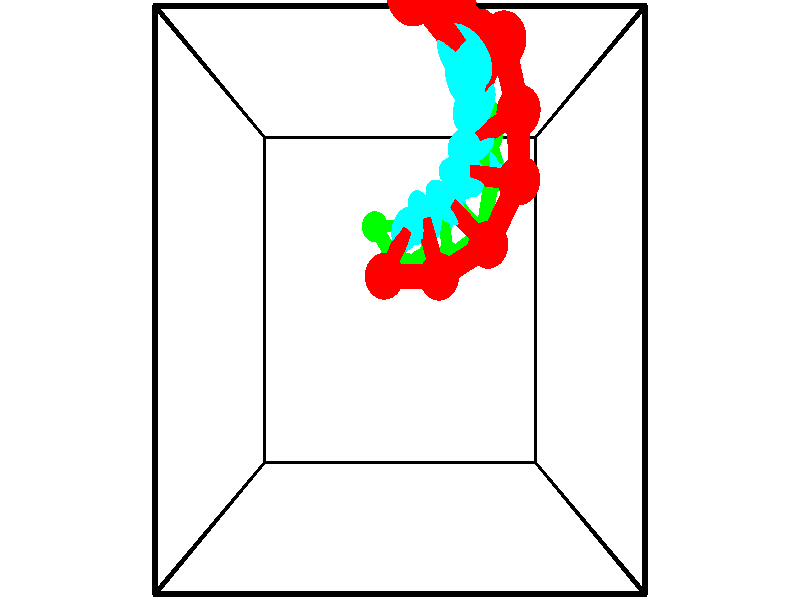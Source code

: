 // switches for output
#declare DRAW_BASES = 1; // possible values are 0, 1; only relevant for DNA ribbons
#declare DRAW_BASES_TYPE = 3; // possible values are 1, 2, 3; only relevant for DNA ribbons
#declare DRAW_FOG = 0; // set to 1 to enable fog

#include "colors.inc"

#include "transforms.inc"
background { rgb <1, 1, 1>}

#default {
   normal{
       ripples 0.25
       frequency 0.20
       turbulence 0.2
       lambda 5
   }
	finish {
		phong 0.1
		phong_size 40.
	}
}

// original window dimensions: 1024x640


// camera settings

camera {
	sky <-0, 1, 0>
	up <-0, 1, 0>
	right 1.6 * <1, 0, 0>
	location <2.5, 2.5, 11.1562>
	look_at <2.5, 2.5, 2.5>
	direction <0, 0, -8.6562>
	angle 67.0682
}


# declare cpy_camera_pos = <2.5, 2.5, 11.1562>;
# if (DRAW_FOG = 1)
fog {
	fog_type 2
	up vnormalize(cpy_camera_pos)
	color rgbt<1,1,1,0.3>
	distance 1e-5
	fog_alt 3e-3
	fog_offset 4
}
# end


// LIGHTS

# declare lum = 6;
global_settings {
	ambient_light rgb lum * <0.05, 0.05, 0.05>
	max_trace_level 15
}# declare cpy_direct_light_amount = 0.25;
light_source
{	1000 * <-1, -1, 1>,
	rgb lum * cpy_direct_light_amount
	parallel
}

light_source
{	1000 * <1, 1, -1>,
	rgb lum * cpy_direct_light_amount
	parallel
}

// strand 0

// nucleotide -1

// particle -1
sphere {
	<2.299926, 2.753954, 3.417787> 0.250000
	pigment { color rgbt <1,0,0,0> }
	no_shadow
}
cylinder {
	<2.463423, 3.062008, 3.221901>,  <2.561521, 3.246840, 3.104369>, 0.100000
	pigment { color rgbt <1,0,0,0> }
	no_shadow
}
cylinder {
	<2.463423, 3.062008, 3.221901>,  <2.299926, 2.753954, 3.417787>, 0.100000
	pigment { color rgbt <1,0,0,0> }
	no_shadow
}

// particle -1
sphere {
	<2.463423, 3.062008, 3.221901> 0.100000
	pigment { color rgbt <1,0,0,0> }
	no_shadow
}
sphere {
	0, 1
	scale<0.080000,0.200000,0.300000>
	matrix <0.486550, 0.270093, 0.830854,
		0.772139, -0.577877, -0.264310,
		0.408743, 0.770135, -0.489716,
		2.586046, 3.293048, 3.074986>
	pigment { color rgbt <0,1,1,0> }
	no_shadow
}
cylinder {
	<2.994591, 2.743680, 3.527579>,  <2.299926, 2.753954, 3.417787>, 0.130000
	pigment { color rgbt <1,0,0,0> }
	no_shadow
}

// nucleotide -1

// particle -1
sphere {
	<2.994591, 2.743680, 3.527579> 0.250000
	pigment { color rgbt <1,0,0,0> }
	no_shadow
}
cylinder {
	<2.876760, 3.118851, 3.454346>,  <2.806061, 3.343953, 3.410406>, 0.100000
	pigment { color rgbt <1,0,0,0> }
	no_shadow
}
cylinder {
	<2.876760, 3.118851, 3.454346>,  <2.994591, 2.743680, 3.527579>, 0.100000
	pigment { color rgbt <1,0,0,0> }
	no_shadow
}

// particle -1
sphere {
	<2.876760, 3.118851, 3.454346> 0.100000
	pigment { color rgbt <1,0,0,0> }
	no_shadow
}
sphere {
	0, 1
	scale<0.080000,0.200000,0.300000>
	matrix <0.471397, 0.309273, 0.825915,
		0.831269, 0.156992, -0.533240,
		-0.294579, 0.937925, -0.183084,
		2.788386, 3.400228, 3.399420>
	pigment { color rgbt <0,1,1,0> }
	no_shadow
}
cylinder {
	<3.611382, 3.079137, 3.540804>,  <2.994591, 2.743680, 3.527579>, 0.130000
	pigment { color rgbt <1,0,0,0> }
	no_shadow
}

// nucleotide -1

// particle -1
sphere {
	<3.611382, 3.079137, 3.540804> 0.250000
	pigment { color rgbt <1,0,0,0> }
	no_shadow
}
cylinder {
	<3.302966, 3.325804, 3.604324>,  <3.117916, 3.473804, 3.642436>, 0.100000
	pigment { color rgbt <1,0,0,0> }
	no_shadow
}
cylinder {
	<3.302966, 3.325804, 3.604324>,  <3.611382, 3.079137, 3.540804>, 0.100000
	pigment { color rgbt <1,0,0,0> }
	no_shadow
}

// particle -1
sphere {
	<3.302966, 3.325804, 3.604324> 0.100000
	pigment { color rgbt <1,0,0,0> }
	no_shadow
}
sphere {
	0, 1
	scale<0.080000,0.200000,0.300000>
	matrix <0.409448, 0.289117, 0.865311,
		0.487698, 0.732210, -0.475414,
		-0.771041, 0.616668, 0.158800,
		3.071654, 3.510804, 3.651964>
	pigment { color rgbt <0,1,1,0> }
	no_shadow
}
cylinder {
	<3.939412, 3.705673, 3.857000>,  <3.611382, 3.079137, 3.540804>, 0.130000
	pigment { color rgbt <1,0,0,0> }
	no_shadow
}

// nucleotide -1

// particle -1
sphere {
	<3.939412, 3.705673, 3.857000> 0.250000
	pigment { color rgbt <1,0,0,0> }
	no_shadow
}
cylinder {
	<3.546025, 3.731977, 3.924492>,  <3.309993, 3.747760, 3.964987>, 0.100000
	pigment { color rgbt <1,0,0,0> }
	no_shadow
}
cylinder {
	<3.546025, 3.731977, 3.924492>,  <3.939412, 3.705673, 3.857000>, 0.100000
	pigment { color rgbt <1,0,0,0> }
	no_shadow
}

// particle -1
sphere {
	<3.546025, 3.731977, 3.924492> 0.100000
	pigment { color rgbt <1,0,0,0> }
	no_shadow
}
sphere {
	0, 1
	scale<0.080000,0.200000,0.300000>
	matrix <0.180612, 0.288424, 0.940314,
		0.013170, 0.955242, -0.295532,
		-0.983466, 0.065761, 0.168730,
		3.250985, 3.751706, 3.975111>
	pigment { color rgbt <0,1,1,0> }
	no_shadow
}
cylinder {
	<3.868004, 4.317092, 4.182662>,  <3.939412, 3.705673, 3.857000>, 0.130000
	pigment { color rgbt <1,0,0,0> }
	no_shadow
}

// nucleotide -1

// particle -1
sphere {
	<3.868004, 4.317092, 4.182662> 0.250000
	pigment { color rgbt <1,0,0,0> }
	no_shadow
}
cylinder {
	<3.542674, 4.116035, 4.299866>,  <3.347476, 3.995402, 4.370188>, 0.100000
	pigment { color rgbt <1,0,0,0> }
	no_shadow
}
cylinder {
	<3.542674, 4.116035, 4.299866>,  <3.868004, 4.317092, 4.182662>, 0.100000
	pigment { color rgbt <1,0,0,0> }
	no_shadow
}

// particle -1
sphere {
	<3.542674, 4.116035, 4.299866> 0.100000
	pigment { color rgbt <1,0,0,0> }
	no_shadow
}
sphere {
	0, 1
	scale<0.080000,0.200000,0.300000>
	matrix <0.107302, 0.365392, 0.924649,
		-0.571830, 0.783480, -0.243248,
		-0.813325, -0.502641, 0.293011,
		3.298677, 3.965243, 4.387769>
	pigment { color rgbt <0,1,1,0> }
	no_shadow
}
cylinder {
	<3.602668, 4.821879, 4.675539>,  <3.868004, 4.317092, 4.182662>, 0.130000
	pigment { color rgbt <1,0,0,0> }
	no_shadow
}

// nucleotide -1

// particle -1
sphere {
	<3.602668, 4.821879, 4.675539> 0.250000
	pigment { color rgbt <1,0,0,0> }
	no_shadow
}
cylinder {
	<3.418279, 4.475874, 4.754791>,  <3.307645, 4.268270, 4.802342>, 0.100000
	pigment { color rgbt <1,0,0,0> }
	no_shadow
}
cylinder {
	<3.418279, 4.475874, 4.754791>,  <3.602668, 4.821879, 4.675539>, 0.100000
	pigment { color rgbt <1,0,0,0> }
	no_shadow
}

// particle -1
sphere {
	<3.418279, 4.475874, 4.754791> 0.100000
	pigment { color rgbt <1,0,0,0> }
	no_shadow
}
sphere {
	0, 1
	scale<0.080000,0.200000,0.300000>
	matrix <-0.091402, 0.268359, 0.958973,
		-0.882695, 0.423950, -0.202770,
		-0.460972, -0.865014, 0.198129,
		3.279987, 4.216370, 4.814230>
	pigment { color rgbt <0,1,1,0> }
	no_shadow
}
cylinder {
	<3.019963, 5.011117, 5.039060>,  <3.602668, 4.821879, 4.675539>, 0.130000
	pigment { color rgbt <1,0,0,0> }
	no_shadow
}

// nucleotide -1

// particle -1
sphere {
	<3.019963, 5.011117, 5.039060> 0.250000
	pigment { color rgbt <1,0,0,0> }
	no_shadow
}
cylinder {
	<3.090856, 4.629013, 5.133774>,  <3.133391, 4.399751, 5.190602>, 0.100000
	pigment { color rgbt <1,0,0,0> }
	no_shadow
}
cylinder {
	<3.090856, 4.629013, 5.133774>,  <3.019963, 5.011117, 5.039060>, 0.100000
	pigment { color rgbt <1,0,0,0> }
	no_shadow
}

// particle -1
sphere {
	<3.090856, 4.629013, 5.133774> 0.100000
	pigment { color rgbt <1,0,0,0> }
	no_shadow
}
sphere {
	0, 1
	scale<0.080000,0.200000,0.300000>
	matrix <0.135912, 0.262046, 0.955437,
		-0.974740, -0.137151, 0.176274,
		0.177231, -0.955260, 0.236786,
		3.144025, 4.342435, 5.204810>
	pigment { color rgbt <0,1,1,0> }
	no_shadow
}
cylinder {
	<2.620705, 4.870600, 5.589067>,  <3.019963, 5.011117, 5.039060>, 0.130000
	pigment { color rgbt <1,0,0,0> }
	no_shadow
}

// nucleotide -1

// particle -1
sphere {
	<2.620705, 4.870600, 5.589067> 0.250000
	pigment { color rgbt <1,0,0,0> }
	no_shadow
}
cylinder {
	<2.888783, 4.575539, 5.621819>,  <3.049631, 4.398502, 5.641469>, 0.100000
	pigment { color rgbt <1,0,0,0> }
	no_shadow
}
cylinder {
	<2.888783, 4.575539, 5.621819>,  <2.620705, 4.870600, 5.589067>, 0.100000
	pigment { color rgbt <1,0,0,0> }
	no_shadow
}

// particle -1
sphere {
	<2.888783, 4.575539, 5.621819> 0.100000
	pigment { color rgbt <1,0,0,0> }
	no_shadow
}
sphere {
	0, 1
	scale<0.080000,0.200000,0.300000>
	matrix <-0.011246, 0.100216, 0.994902,
		-0.742098, -0.667701, 0.058869,
		0.670197, -0.737653, 0.081879,
		3.089843, 4.354243, 5.646382>
	pigment { color rgbt <0,1,1,0> }
	no_shadow
}
// strand 1

// nucleotide -1

// particle -1
sphere {
	<3.813263, 4.858104, 1.785318> 0.250000
	pigment { color rgbt <0,1,0,0> }
	no_shadow
}
cylinder {
	<3.950439, 4.493763, 1.693459>,  <4.032745, 4.275158, 1.638343>, 0.100000
	pigment { color rgbt <0,1,0,0> }
	no_shadow
}
cylinder {
	<3.950439, 4.493763, 1.693459>,  <3.813263, 4.858104, 1.785318>, 0.100000
	pigment { color rgbt <0,1,0,0> }
	no_shadow
}

// particle -1
sphere {
	<3.950439, 4.493763, 1.693459> 0.100000
	pigment { color rgbt <0,1,0,0> }
	no_shadow
}
sphere {
	0, 1
	scale<0.080000,0.200000,0.300000>
	matrix <-0.781339, -0.140887, -0.607996,
		0.521441, 0.387941, -0.760001,
		0.342941, -0.910853, -0.229649,
		4.053322, 4.220507, 1.624564>
	pigment { color rgbt <0,1,1,0> }
	no_shadow
}
cylinder {
	<3.957005, 4.768953, 1.100483>,  <3.813263, 4.858104, 1.785318>, 0.130000
	pigment { color rgbt <0,1,0,0> }
	no_shadow
}

// nucleotide -1

// particle -1
sphere {
	<3.957005, 4.768953, 1.100483> 0.250000
	pigment { color rgbt <0,1,0,0> }
	no_shadow
}
cylinder {
	<3.829123, 4.422199, 1.253479>,  <3.752393, 4.214147, 1.345277>, 0.100000
	pigment { color rgbt <0,1,0,0> }
	no_shadow
}
cylinder {
	<3.829123, 4.422199, 1.253479>,  <3.957005, 4.768953, 1.100483>, 0.100000
	pigment { color rgbt <0,1,0,0> }
	no_shadow
}

// particle -1
sphere {
	<3.829123, 4.422199, 1.253479> 0.100000
	pigment { color rgbt <0,1,0,0> }
	no_shadow
}
sphere {
	0, 1
	scale<0.080000,0.200000,0.300000>
	matrix <-0.661007, -0.085167, -0.745531,
		0.678865, -0.491180, -0.545788,
		-0.319707, -0.866885, 0.382490,
		3.733211, 4.162134, 1.368226>
	pigment { color rgbt <0,1,1,0> }
	no_shadow
}
cylinder {
	<4.109304, 4.304183, 0.607363>,  <3.957005, 4.768953, 1.100483>, 0.130000
	pigment { color rgbt <0,1,0,0> }
	no_shadow
}

// nucleotide -1

// particle -1
sphere {
	<4.109304, 4.304183, 0.607363> 0.250000
	pigment { color rgbt <0,1,0,0> }
	no_shadow
}
cylinder {
	<3.792828, 4.185890, 0.821487>,  <3.602942, 4.114915, 0.949962>, 0.100000
	pigment { color rgbt <0,1,0,0> }
	no_shadow
}
cylinder {
	<3.792828, 4.185890, 0.821487>,  <4.109304, 4.304183, 0.607363>, 0.100000
	pigment { color rgbt <0,1,0,0> }
	no_shadow
}

// particle -1
sphere {
	<3.792828, 4.185890, 0.821487> 0.100000
	pigment { color rgbt <0,1,0,0> }
	no_shadow
}
sphere {
	0, 1
	scale<0.080000,0.200000,0.300000>
	matrix <-0.447189, -0.317331, -0.836255,
		0.417178, -0.901024, 0.118821,
		-0.791191, -0.295731, 0.535312,
		3.555470, 4.097171, 0.982081>
	pigment { color rgbt <0,1,1,0> }
	no_shadow
}
cylinder {
	<3.959055, 3.479682, 0.581150>,  <4.109304, 4.304183, 0.607363>, 0.130000
	pigment { color rgbt <0,1,0,0> }
	no_shadow
}

// nucleotide -1

// particle -1
sphere {
	<3.959055, 3.479682, 0.581150> 0.250000
	pigment { color rgbt <0,1,0,0> }
	no_shadow
}
cylinder {
	<3.659510, 3.741276, 0.624062>,  <3.479783, 3.898232, 0.649808>, 0.100000
	pigment { color rgbt <0,1,0,0> }
	no_shadow
}
cylinder {
	<3.659510, 3.741276, 0.624062>,  <3.959055, 3.479682, 0.581150>, 0.100000
	pigment { color rgbt <0,1,0,0> }
	no_shadow
}

// particle -1
sphere {
	<3.659510, 3.741276, 0.624062> 0.100000
	pigment { color rgbt <0,1,0,0> }
	no_shadow
}
sphere {
	0, 1
	scale<0.080000,0.200000,0.300000>
	matrix <-0.413261, -0.334269, -0.847041,
		-0.518094, -0.678650, 0.520588,
		-0.748861, 0.653986, 0.107277,
		3.434851, 3.937471, 0.656245>
	pigment { color rgbt <0,1,1,0> }
	no_shadow
}
cylinder {
	<3.363461, 3.096766, 0.533929>,  <3.959055, 3.479682, 0.581150>, 0.130000
	pigment { color rgbt <0,1,0,0> }
	no_shadow
}

// nucleotide -1

// particle -1
sphere {
	<3.363461, 3.096766, 0.533929> 0.250000
	pigment { color rgbt <0,1,0,0> }
	no_shadow
}
cylinder {
	<3.310806, 3.477505, 0.423180>,  <3.279213, 3.705948, 0.356730>, 0.100000
	pigment { color rgbt <0,1,0,0> }
	no_shadow
}
cylinder {
	<3.310806, 3.477505, 0.423180>,  <3.363461, 3.096766, 0.533929>, 0.100000
	pigment { color rgbt <0,1,0,0> }
	no_shadow
}

// particle -1
sphere {
	<3.310806, 3.477505, 0.423180> 0.100000
	pigment { color rgbt <0,1,0,0> }
	no_shadow
}
sphere {
	0, 1
	scale<0.080000,0.200000,0.300000>
	matrix <-0.362975, -0.306190, -0.880055,
		-0.922454, -0.015350, 0.385803,
		-0.131638, 0.951847, -0.276874,
		3.271315, 3.763059, 0.340117>
	pigment { color rgbt <0,1,1,0> }
	no_shadow
}
cylinder {
	<2.892215, 3.025727, 0.144675>,  <3.363461, 3.096766, 0.533929>, 0.130000
	pigment { color rgbt <0,1,0,0> }
	no_shadow
}

// nucleotide -1

// particle -1
sphere {
	<2.892215, 3.025727, 0.144675> 0.250000
	pigment { color rgbt <0,1,0,0> }
	no_shadow
}
cylinder {
	<3.008083, 3.395374, 0.044998>,  <3.077604, 3.617163, -0.014808>, 0.100000
	pigment { color rgbt <0,1,0,0> }
	no_shadow
}
cylinder {
	<3.008083, 3.395374, 0.044998>,  <2.892215, 3.025727, 0.144675>, 0.100000
	pigment { color rgbt <0,1,0,0> }
	no_shadow
}

// particle -1
sphere {
	<3.008083, 3.395374, 0.044998> 0.100000
	pigment { color rgbt <0,1,0,0> }
	no_shadow
}
sphere {
	0, 1
	scale<0.080000,0.200000,0.300000>
	matrix <-0.282933, -0.166043, -0.944658,
		-0.914353, 0.344143, 0.213366,
		0.289670, 0.924119, -0.249191,
		3.094984, 3.672610, -0.029759>
	pigment { color rgbt <0,1,1,0> }
	no_shadow
}
cylinder {
	<2.374547, 3.169028, -0.234073>,  <2.892215, 3.025727, 0.144675>, 0.130000
	pigment { color rgbt <0,1,0,0> }
	no_shadow
}

// nucleotide -1

// particle -1
sphere {
	<2.374547, 3.169028, -0.234073> 0.250000
	pigment { color rgbt <0,1,0,0> }
	no_shadow
}
cylinder {
	<2.653864, 3.424900, -0.362572>,  <2.821454, 3.578423, -0.439671>, 0.100000
	pigment { color rgbt <0,1,0,0> }
	no_shadow
}
cylinder {
	<2.653864, 3.424900, -0.362572>,  <2.374547, 3.169028, -0.234073>, 0.100000
	pigment { color rgbt <0,1,0,0> }
	no_shadow
}

// particle -1
sphere {
	<2.653864, 3.424900, -0.362572> 0.100000
	pigment { color rgbt <0,1,0,0> }
	no_shadow
}
sphere {
	0, 1
	scale<0.080000,0.200000,0.300000>
	matrix <-0.337630, -0.101394, -0.935802,
		-0.631186, 0.761925, 0.145173,
		0.698291, 0.639680, -0.321247,
		2.863351, 3.616804, -0.458946>
	pigment { color rgbt <0,1,1,0> }
	no_shadow
}
cylinder {
	<2.010527, 3.691000, -0.609564>,  <2.374547, 3.169028, -0.234073>, 0.130000
	pigment { color rgbt <0,1,0,0> }
	no_shadow
}

// nucleotide -1

// particle -1
sphere {
	<2.010527, 3.691000, -0.609564> 0.250000
	pigment { color rgbt <0,1,0,0> }
	no_shadow
}
cylinder {
	<2.387222, 3.715996, -0.741760>,  <2.613239, 3.730993, -0.821078>, 0.100000
	pigment { color rgbt <0,1,0,0> }
	no_shadow
}
cylinder {
	<2.387222, 3.715996, -0.741760>,  <2.010527, 3.691000, -0.609564>, 0.100000
	pigment { color rgbt <0,1,0,0> }
	no_shadow
}

// particle -1
sphere {
	<2.387222, 3.715996, -0.741760> 0.100000
	pigment { color rgbt <0,1,0,0> }
	no_shadow
}
sphere {
	0, 1
	scale<0.080000,0.200000,0.300000>
	matrix <-0.331258, 0.002020, -0.943538,
		-0.058294, 0.998043, 0.022603,
		0.941738, 0.062490, -0.330492,
		2.669744, 3.734743, -0.840908>
	pigment { color rgbt <0,1,1,0> }
	no_shadow
}
// box output
cylinder {
	<0.000000, 0.000000, 0.000000>,  <5.000000, 0.000000, 0.000000>, 0.025000
	pigment { color rgbt <0,0,0,0> }
	no_shadow
}
cylinder {
	<0.000000, 0.000000, 0.000000>,  <0.000000, 5.000000, 0.000000>, 0.025000
	pigment { color rgbt <0,0,0,0> }
	no_shadow
}
cylinder {
	<0.000000, 0.000000, 0.000000>,  <0.000000, 0.000000, 5.000000>, 0.025000
	pigment { color rgbt <0,0,0,0> }
	no_shadow
}
cylinder {
	<5.000000, 5.000000, 5.000000>,  <0.000000, 5.000000, 5.000000>, 0.025000
	pigment { color rgbt <0,0,0,0> }
	no_shadow
}
cylinder {
	<5.000000, 5.000000, 5.000000>,  <5.000000, 0.000000, 5.000000>, 0.025000
	pigment { color rgbt <0,0,0,0> }
	no_shadow
}
cylinder {
	<5.000000, 5.000000, 5.000000>,  <5.000000, 5.000000, 0.000000>, 0.025000
	pigment { color rgbt <0,0,0,0> }
	no_shadow
}
cylinder {
	<0.000000, 0.000000, 5.000000>,  <0.000000, 5.000000, 5.000000>, 0.025000
	pigment { color rgbt <0,0,0,0> }
	no_shadow
}
cylinder {
	<0.000000, 0.000000, 5.000000>,  <5.000000, 0.000000, 5.000000>, 0.025000
	pigment { color rgbt <0,0,0,0> }
	no_shadow
}
cylinder {
	<5.000000, 5.000000, 0.000000>,  <0.000000, 5.000000, 0.000000>, 0.025000
	pigment { color rgbt <0,0,0,0> }
	no_shadow
}
cylinder {
	<5.000000, 5.000000, 0.000000>,  <5.000000, 0.000000, 0.000000>, 0.025000
	pigment { color rgbt <0,0,0,0> }
	no_shadow
}
cylinder {
	<5.000000, 0.000000, 5.000000>,  <5.000000, 0.000000, 0.000000>, 0.025000
	pigment { color rgbt <0,0,0,0> }
	no_shadow
}
cylinder {
	<0.000000, 5.000000, 0.000000>,  <0.000000, 5.000000, 5.000000>, 0.025000
	pigment { color rgbt <0,0,0,0> }
	no_shadow
}
// end of box output

